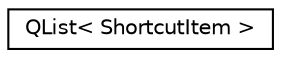 digraph "类继承关系图"
{
  edge [fontname="Helvetica",fontsize="10",labelfontname="Helvetica",labelfontsize="10"];
  node [fontname="Helvetica",fontsize="10",shape=record];
  rankdir="LR";
  Node0 [label="QList\< ShortcutItem \>",height=0.2,width=0.4,color="black", fillcolor="white", style="filled",URL="$class_q_list.html"];
}
